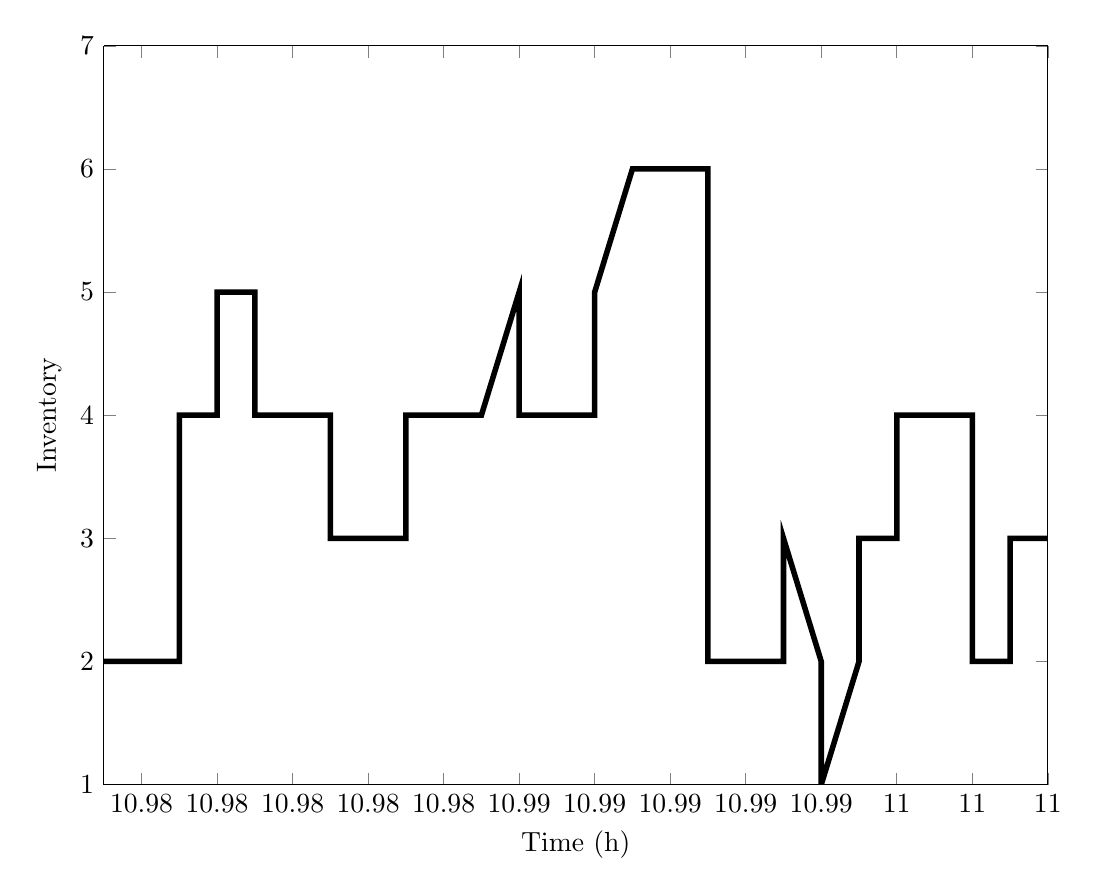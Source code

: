 % This file was created by matlab2tikz.
%
%The latest updates can be retrieved from
%  http://www.mathworks.com/matlabcentral/fileexchange/22022-matlab2tikz-matlab2tikz
%where you can also make suggestions and rate matlab2tikz.
%
\begin{tikzpicture}

\begin{axis}[%
width=4.72in,
height=3.694in,
at={(0.911in,0.622in)},
scale only axis,
separate axis lines,
every outer x axis line/.append style={black},
every x tick label/.append style={font=\color{black}},
xmin=10.975,
xmax=11,
xlabel={Time (h)},
every outer y axis line/.append style={black},
every y tick label/.append style={font=\color{black}},
ymin=1,
ymax=7,
ylabel={Inventory},
axis background/.style={fill=white}
]
\addplot [color=black,solid,line width=2.0pt,forget plot]
  table[row sep=crcr]{%
10.975	2\\
10.975	2\\
10.976	2\\
10.976	2\\
10.976	2\\
10.976	2\\
10.977	2\\
10.977	3\\
10.977	3\\
10.977	4\\
10.978	4\\
10.978	5\\
10.978	5\\
10.979	5\\
10.979	5\\
10.979	4\\
10.979	4\\
10.98	4\\
10.98	4\\
10.98	4\\
10.981	4\\
10.981	4\\
10.981	3\\
10.981	3\\
10.982	3\\
10.982	3\\
10.982	3\\
10.982	3\\
10.983	3\\
10.983	3\\
10.983	4\\
10.984	4\\
10.984	4\\
10.984	4\\
10.984	4\\
10.985	4\\
10.985	4\\
10.985	4\\
10.986	5\\
10.986	4\\
10.986	4\\
10.986	4\\
10.987	4\\
10.987	4\\
10.987	4\\
10.988	4\\
10.988	4\\
10.988	5\\
10.988	5\\
10.989	6\\
10.989	6\\
10.989	6\\
10.989	6\\
10.99	6\\
10.99	6\\
10.99	6\\
10.991	6\\
10.991	6\\
10.991	3\\
10.991	2\\
10.992	2\\
10.992	2\\
10.992	2\\
10.992	2\\
10.993	2\\
10.993	2\\
10.993	3\\
10.994	2\\
10.994	2\\
10.994	2\\
10.994	1\\
10.995	2\\
10.995	3\\
10.995	3\\
10.996	3\\
10.996	3\\
10.996	3\\
10.996	4\\
10.997	4\\
10.997	4\\
10.997	4\\
10.998	4\\
10.998	3\\
10.998	2\\
10.998	2\\
10.999	2\\
10.999	3\\
10.999	3\\
10.999	3\\
11.0	3\\
11	3\\
};
\end{axis}
\end{tikzpicture}%